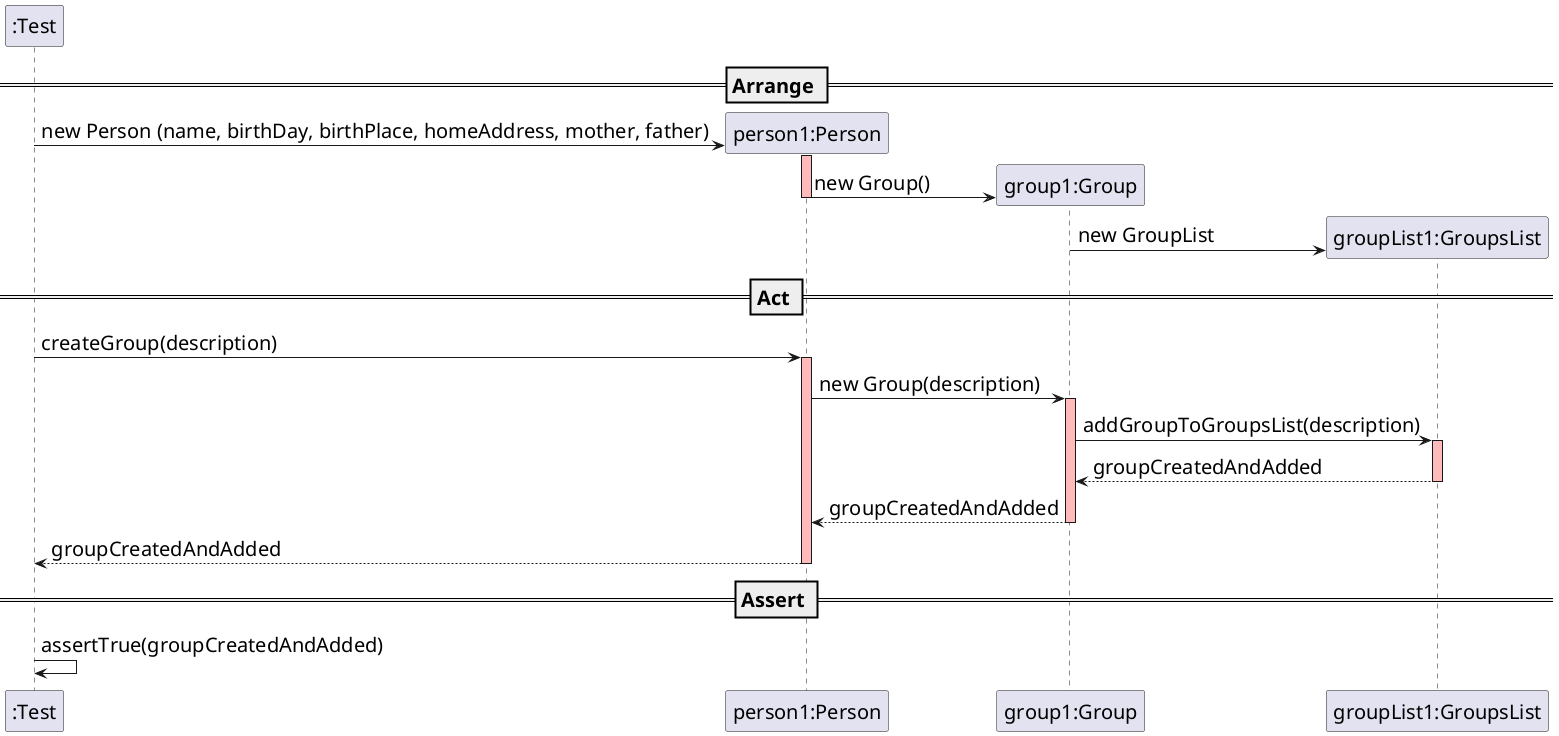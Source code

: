 @startuml
skinparam DefaultFontSize 20
create ":Test"

== Arrange ==

create "person1:Person"
":Test" -> "person1:Person" : new Person (name, birthDay, birthPlace, homeAddress, mother, father)
activate "person1:Person" #FFBBBB

create "group1:Group"
"person1:Person" -> "group1:Group" : new Group()
deactivate "person1:Person" #FFBBBB

create "groupList1:GroupsList"
"group1:Group" -> "groupList1:GroupsList" : new GroupList
deactivate "person1:Person" #FFBBBB

== Act ==

":Test" -> "person1:Person" : createGroup(description)
activate "person1:Person" #FFBBBB

"person1:Person" -> "group1:Group" : new Group(description)
activate "group1:Group" #FFBBBB

"group1:Group" -> "groupList1:GroupsList" : addGroupToGroupsList(description)
activate "groupList1:GroupsList" #FFBBBB

"groupList1:GroupsList" --> "group1:Group" : groupCreatedAndAdded
deactivate "groupList1:GroupsList" #FFBBBB

"group1:Group" --> "person1:Person" : groupCreatedAndAdded
deactivate "group1:Group" #FFBBBB

"person1:Person" --> ":Test" : groupCreatedAndAdded
deactivate  "person1:Person" #FFBBBB

== Assert ==

":Test" -> ":Test" : assertTrue(groupCreatedAndAdded)

@enduml